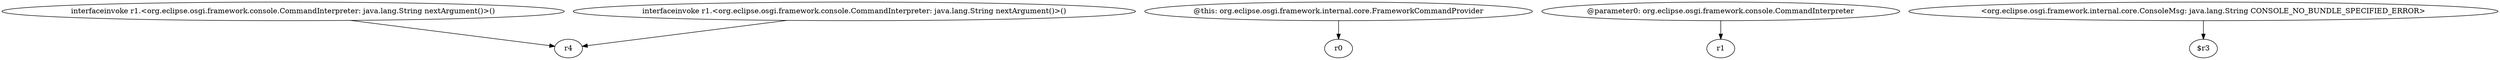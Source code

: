digraph g {
0[label="interfaceinvoke r1.<org.eclipse.osgi.framework.console.CommandInterpreter: java.lang.String nextArgument()>()"]
1[label="r4"]
0->1[label=""]
2[label="@this: org.eclipse.osgi.framework.internal.core.FrameworkCommandProvider"]
3[label="r0"]
2->3[label=""]
4[label="interfaceinvoke r1.<org.eclipse.osgi.framework.console.CommandInterpreter: java.lang.String nextArgument()>()"]
4->1[label=""]
5[label="@parameter0: org.eclipse.osgi.framework.console.CommandInterpreter"]
6[label="r1"]
5->6[label=""]
7[label="<org.eclipse.osgi.framework.internal.core.ConsoleMsg: java.lang.String CONSOLE_NO_BUNDLE_SPECIFIED_ERROR>"]
8[label="$r3"]
7->8[label=""]
}